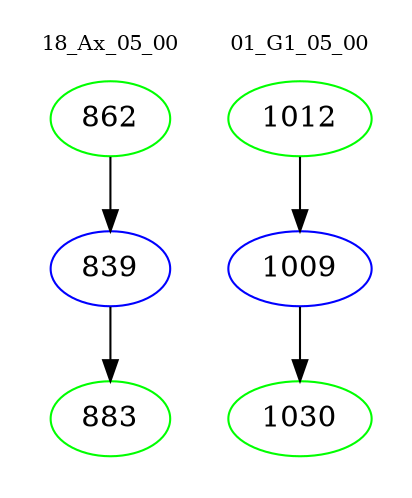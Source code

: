 digraph{
subgraph cluster_0 {
color = white
label = "18_Ax_05_00";
fontsize=10;
T0_862 [label="862", color="green"]
T0_862 -> T0_839 [color="black"]
T0_839 [label="839", color="blue"]
T0_839 -> T0_883 [color="black"]
T0_883 [label="883", color="green"]
}
subgraph cluster_1 {
color = white
label = "01_G1_05_00";
fontsize=10;
T1_1012 [label="1012", color="green"]
T1_1012 -> T1_1009 [color="black"]
T1_1009 [label="1009", color="blue"]
T1_1009 -> T1_1030 [color="black"]
T1_1030 [label="1030", color="green"]
}
}
